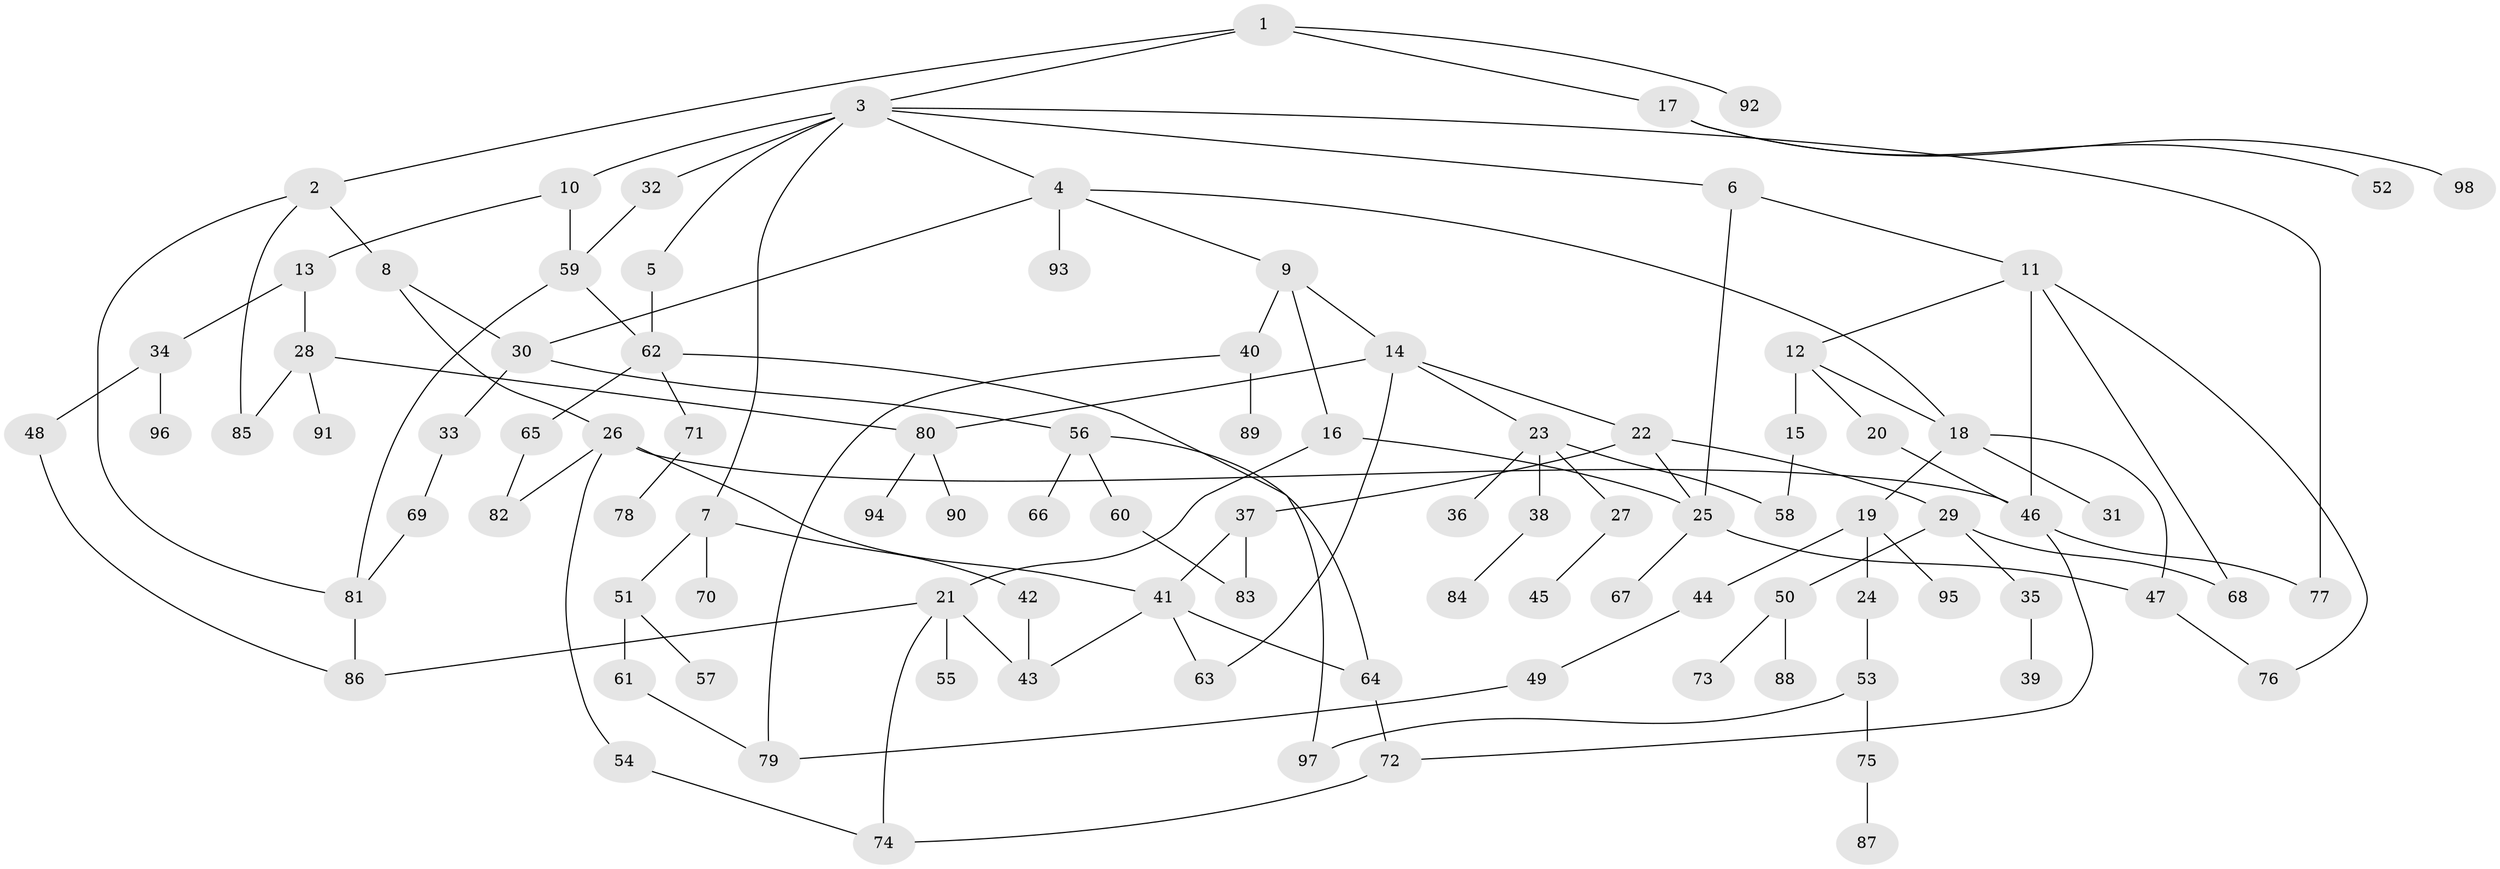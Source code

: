 // Generated by graph-tools (version 1.1) at 2025/13/03/09/25 04:13:33]
// undirected, 98 vertices, 129 edges
graph export_dot {
graph [start="1"]
  node [color=gray90,style=filled];
  1;
  2;
  3;
  4;
  5;
  6;
  7;
  8;
  9;
  10;
  11;
  12;
  13;
  14;
  15;
  16;
  17;
  18;
  19;
  20;
  21;
  22;
  23;
  24;
  25;
  26;
  27;
  28;
  29;
  30;
  31;
  32;
  33;
  34;
  35;
  36;
  37;
  38;
  39;
  40;
  41;
  42;
  43;
  44;
  45;
  46;
  47;
  48;
  49;
  50;
  51;
  52;
  53;
  54;
  55;
  56;
  57;
  58;
  59;
  60;
  61;
  62;
  63;
  64;
  65;
  66;
  67;
  68;
  69;
  70;
  71;
  72;
  73;
  74;
  75;
  76;
  77;
  78;
  79;
  80;
  81;
  82;
  83;
  84;
  85;
  86;
  87;
  88;
  89;
  90;
  91;
  92;
  93;
  94;
  95;
  96;
  97;
  98;
  1 -- 2;
  1 -- 3;
  1 -- 17;
  1 -- 92;
  2 -- 8;
  2 -- 81;
  2 -- 85;
  3 -- 4;
  3 -- 5;
  3 -- 6;
  3 -- 7;
  3 -- 10;
  3 -- 32;
  3 -- 77;
  4 -- 9;
  4 -- 18;
  4 -- 93;
  4 -- 30;
  5 -- 62;
  6 -- 11;
  6 -- 25;
  7 -- 42;
  7 -- 51;
  7 -- 70;
  8 -- 26;
  8 -- 30;
  9 -- 14;
  9 -- 16;
  9 -- 40;
  10 -- 13;
  10 -- 59;
  11 -- 12;
  11 -- 68;
  11 -- 76;
  11 -- 46;
  12 -- 15;
  12 -- 20;
  12 -- 18;
  13 -- 28;
  13 -- 34;
  14 -- 22;
  14 -- 23;
  14 -- 63;
  14 -- 80;
  15 -- 58;
  16 -- 21;
  16 -- 25;
  17 -- 52;
  17 -- 98;
  18 -- 19;
  18 -- 31;
  18 -- 47;
  19 -- 24;
  19 -- 44;
  19 -- 95;
  20 -- 46;
  21 -- 43;
  21 -- 55;
  21 -- 74;
  21 -- 86;
  22 -- 25;
  22 -- 29;
  22 -- 37;
  23 -- 27;
  23 -- 36;
  23 -- 38;
  23 -- 58;
  24 -- 53;
  25 -- 67;
  25 -- 47;
  26 -- 41;
  26 -- 46;
  26 -- 54;
  26 -- 82;
  27 -- 45;
  28 -- 80;
  28 -- 91;
  28 -- 85;
  29 -- 35;
  29 -- 50;
  29 -- 68;
  30 -- 33;
  30 -- 56;
  32 -- 59;
  33 -- 69;
  34 -- 48;
  34 -- 96;
  35 -- 39;
  37 -- 41;
  37 -- 83;
  38 -- 84;
  40 -- 89;
  40 -- 79;
  41 -- 64;
  41 -- 43;
  41 -- 63;
  42 -- 43;
  44 -- 49;
  46 -- 77;
  46 -- 72;
  47 -- 76;
  48 -- 86;
  49 -- 79;
  50 -- 73;
  50 -- 88;
  51 -- 57;
  51 -- 61;
  53 -- 75;
  53 -- 97;
  54 -- 74;
  56 -- 60;
  56 -- 66;
  56 -- 64;
  59 -- 81;
  59 -- 62;
  60 -- 83;
  61 -- 79;
  62 -- 65;
  62 -- 71;
  62 -- 97;
  64 -- 72;
  65 -- 82;
  69 -- 81;
  71 -- 78;
  72 -- 74;
  75 -- 87;
  80 -- 90;
  80 -- 94;
  81 -- 86;
}
